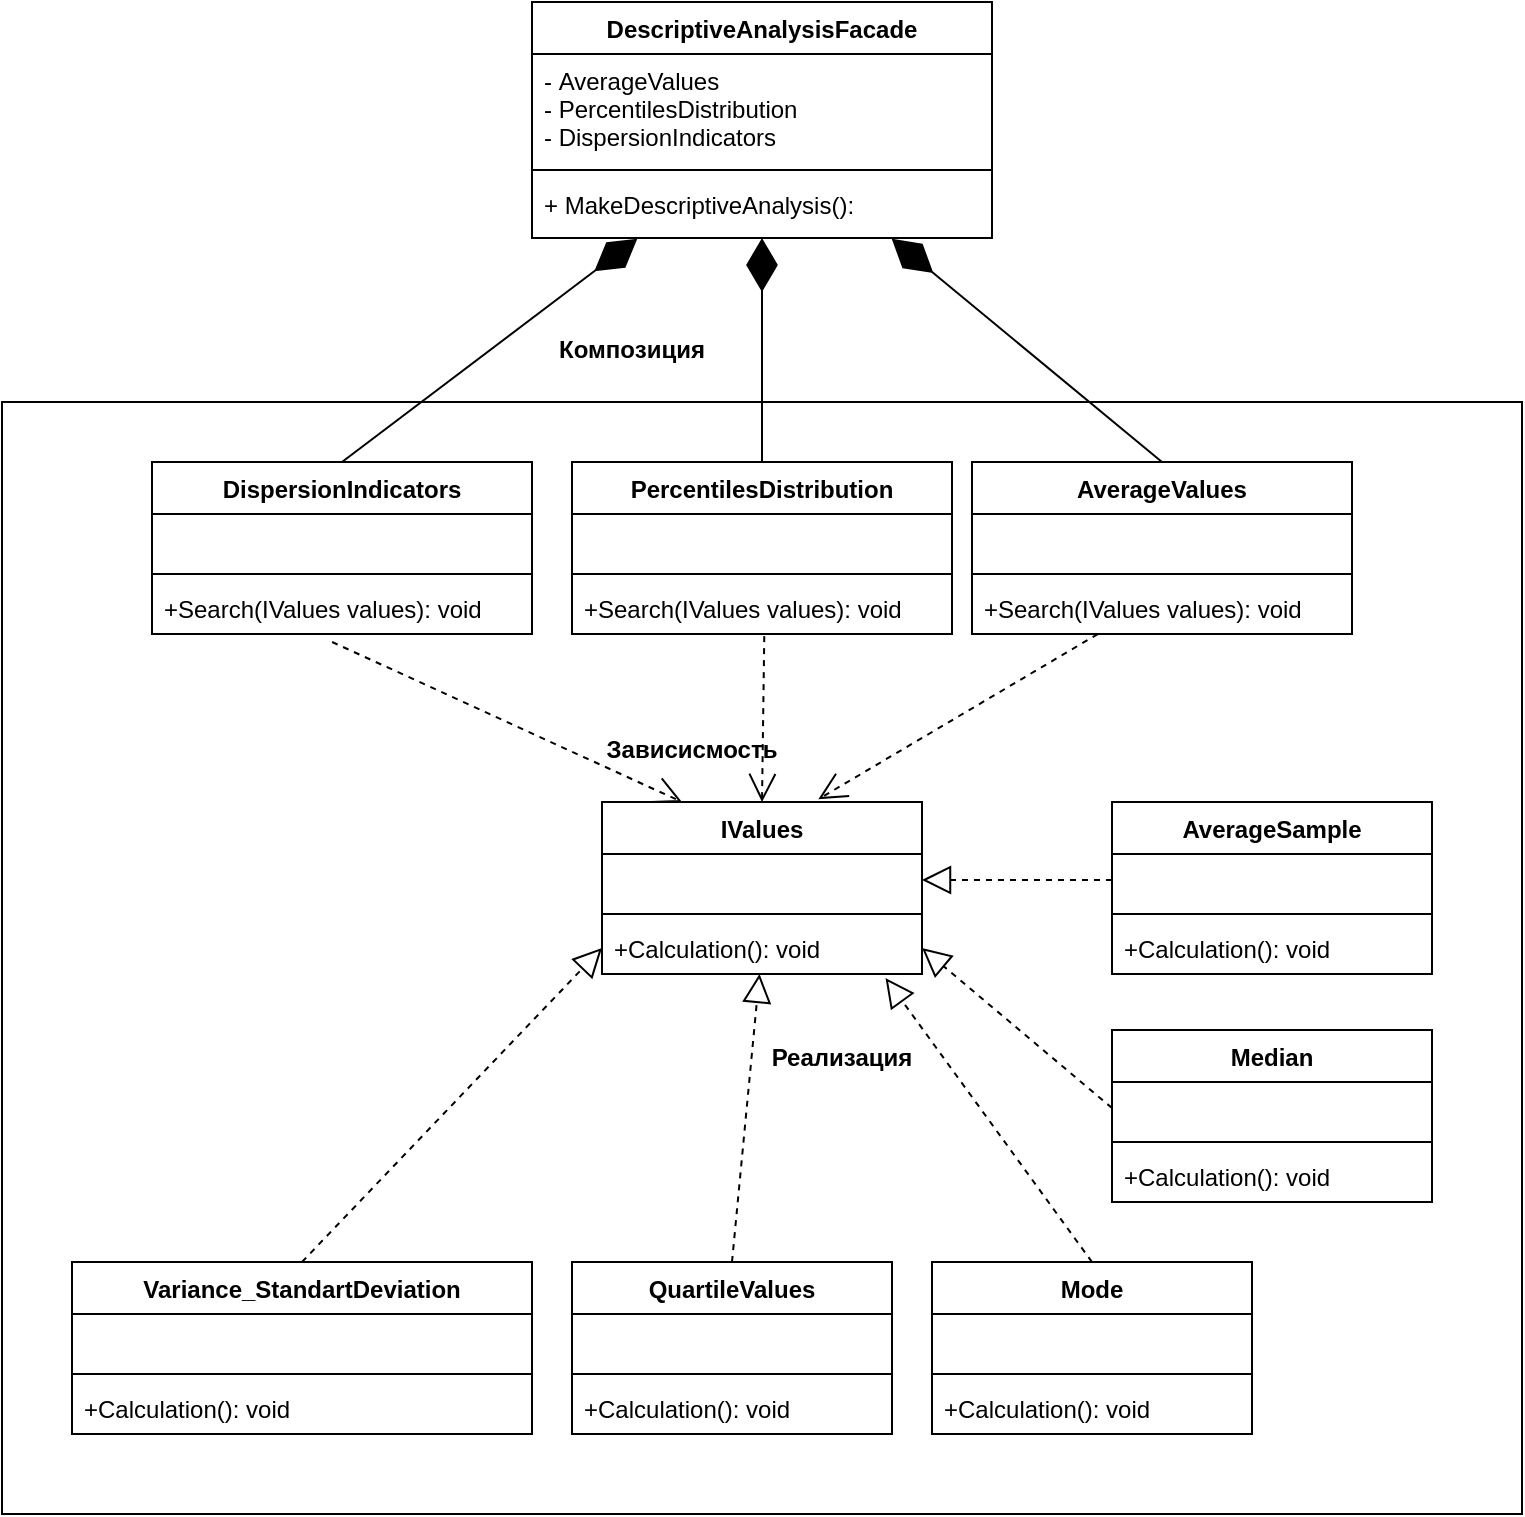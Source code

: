 <mxfile version="16.5.6" type="device" pages="3"><diagram id="-ORsEOfeAE2vOk-sF4OL" name="Page-1"><mxGraphModel dx="1283" dy="1892" grid="1" gridSize="10" guides="1" tooltips="1" connect="1" arrows="1" fold="1" page="1" pageScale="1" pageWidth="827" pageHeight="1169" math="0" shadow="0"><root><mxCell id="0"/><mxCell id="1" parent="0"/><mxCell id="4chuEoyRpZDlZ6b00XY8-1" value="" style="rounded=0;whiteSpace=wrap;html=1;fontSize=14;" vertex="1" parent="1"><mxGeometry x="15" y="-790" width="760" height="556" as="geometry"/></mxCell><mxCell id="CSaX-mL3gXD92uPJ8KMf-1" value="DescriptiveAnalysisFacade" style="swimlane;fontStyle=1;align=center;verticalAlign=top;childLayout=stackLayout;horizontal=1;startSize=26;horizontalStack=0;resizeParent=1;resizeParentMax=0;resizeLast=0;collapsible=1;marginBottom=0;" parent="1" vertex="1"><mxGeometry x="280" y="-990" width="230" height="118" as="geometry"/></mxCell><mxCell id="CSaX-mL3gXD92uPJ8KMf-2" value="- AverageValues&#10;- PercentilesDistribution&#10;- DispersionIndicators" style="text;strokeColor=none;fillColor=none;align=left;verticalAlign=top;spacingLeft=4;spacingRight=4;overflow=hidden;rotatable=0;points=[[0,0.5],[1,0.5]];portConstraint=eastwest;" parent="CSaX-mL3gXD92uPJ8KMf-1" vertex="1"><mxGeometry y="26" width="230" height="54" as="geometry"/></mxCell><mxCell id="CSaX-mL3gXD92uPJ8KMf-3" value="" style="line;strokeWidth=1;fillColor=none;align=left;verticalAlign=middle;spacingTop=-1;spacingLeft=3;spacingRight=3;rotatable=0;labelPosition=right;points=[];portConstraint=eastwest;" parent="CSaX-mL3gXD92uPJ8KMf-1" vertex="1"><mxGeometry y="80" width="230" height="8" as="geometry"/></mxCell><mxCell id="CSaX-mL3gXD92uPJ8KMf-4" value="+ MakeDescriptiveAnalysis(): " style="text;strokeColor=none;fillColor=none;align=left;verticalAlign=top;spacingLeft=4;spacingRight=4;overflow=hidden;rotatable=0;points=[[0,0.5],[1,0.5]];portConstraint=eastwest;" parent="CSaX-mL3gXD92uPJ8KMf-1" vertex="1"><mxGeometry y="88" width="230" height="30" as="geometry"/></mxCell><mxCell id="aJaHWHO_bqJmD-uQKhUR-1" value="IValues" style="swimlane;fontStyle=1;align=center;verticalAlign=top;childLayout=stackLayout;horizontal=1;startSize=26;horizontalStack=0;resizeParent=1;resizeParentMax=0;resizeLast=0;collapsible=1;marginBottom=0;" parent="1" vertex="1"><mxGeometry x="315" y="-590" width="160" height="86" as="geometry"/></mxCell><mxCell id="aJaHWHO_bqJmD-uQKhUR-2" value=" " style="text;strokeColor=none;fillColor=none;align=left;verticalAlign=top;spacingLeft=4;spacingRight=4;overflow=hidden;rotatable=0;points=[[0,0.5],[1,0.5]];portConstraint=eastwest;" parent="aJaHWHO_bqJmD-uQKhUR-1" vertex="1"><mxGeometry y="26" width="160" height="26" as="geometry"/></mxCell><mxCell id="aJaHWHO_bqJmD-uQKhUR-3" value="" style="line;strokeWidth=1;fillColor=none;align=left;verticalAlign=middle;spacingTop=-1;spacingLeft=3;spacingRight=3;rotatable=0;labelPosition=right;points=[];portConstraint=eastwest;" parent="aJaHWHO_bqJmD-uQKhUR-1" vertex="1"><mxGeometry y="52" width="160" height="8" as="geometry"/></mxCell><mxCell id="aJaHWHO_bqJmD-uQKhUR-4" value="+Calculation(): void&#10; " style="text;strokeColor=none;fillColor=none;align=left;verticalAlign=top;spacingLeft=4;spacingRight=4;overflow=hidden;rotatable=0;points=[[0,0.5],[1,0.5]];portConstraint=eastwest;" parent="aJaHWHO_bqJmD-uQKhUR-1" vertex="1"><mxGeometry y="60" width="160" height="26" as="geometry"/></mxCell><mxCell id="aJaHWHO_bqJmD-uQKhUR-5" value="AverageSample" style="swimlane;fontStyle=1;align=center;verticalAlign=top;childLayout=stackLayout;horizontal=1;startSize=26;horizontalStack=0;resizeParent=1;resizeParentMax=0;resizeLast=0;collapsible=1;marginBottom=0;" parent="1" vertex="1"><mxGeometry x="570" y="-590" width="160" height="86" as="geometry"/></mxCell><mxCell id="aJaHWHO_bqJmD-uQKhUR-6" value=" " style="text;strokeColor=none;fillColor=none;align=left;verticalAlign=top;spacingLeft=4;spacingRight=4;overflow=hidden;rotatable=0;points=[[0,0.5],[1,0.5]];portConstraint=eastwest;" parent="aJaHWHO_bqJmD-uQKhUR-5" vertex="1"><mxGeometry y="26" width="160" height="26" as="geometry"/></mxCell><mxCell id="aJaHWHO_bqJmD-uQKhUR-7" value="" style="line;strokeWidth=1;fillColor=none;align=left;verticalAlign=middle;spacingTop=-1;spacingLeft=3;spacingRight=3;rotatable=0;labelPosition=right;points=[];portConstraint=eastwest;" parent="aJaHWHO_bqJmD-uQKhUR-5" vertex="1"><mxGeometry y="52" width="160" height="8" as="geometry"/></mxCell><mxCell id="aJaHWHO_bqJmD-uQKhUR-8" value="+Calculation(): void&#10; " style="text;strokeColor=none;fillColor=none;align=left;verticalAlign=top;spacingLeft=4;spacingRight=4;overflow=hidden;rotatable=0;points=[[0,0.5],[1,0.5]];portConstraint=eastwest;" parent="aJaHWHO_bqJmD-uQKhUR-5" vertex="1"><mxGeometry y="60" width="160" height="26" as="geometry"/></mxCell><mxCell id="aJaHWHO_bqJmD-uQKhUR-9" value="AverageValues" style="swimlane;fontStyle=1;align=center;verticalAlign=top;childLayout=stackLayout;horizontal=1;startSize=26;horizontalStack=0;resizeParent=1;resizeParentMax=0;resizeLast=0;collapsible=1;marginBottom=0;" parent="1" vertex="1"><mxGeometry x="500" y="-760" width="190" height="86" as="geometry"/></mxCell><mxCell id="aJaHWHO_bqJmD-uQKhUR-10" value=" " style="text;strokeColor=none;fillColor=none;align=left;verticalAlign=top;spacingLeft=4;spacingRight=4;overflow=hidden;rotatable=0;points=[[0,0.5],[1,0.5]];portConstraint=eastwest;" parent="aJaHWHO_bqJmD-uQKhUR-9" vertex="1"><mxGeometry y="26" width="190" height="26" as="geometry"/></mxCell><mxCell id="aJaHWHO_bqJmD-uQKhUR-11" value="" style="line;strokeWidth=1;fillColor=none;align=left;verticalAlign=middle;spacingTop=-1;spacingLeft=3;spacingRight=3;rotatable=0;labelPosition=right;points=[];portConstraint=eastwest;" parent="aJaHWHO_bqJmD-uQKhUR-9" vertex="1"><mxGeometry y="52" width="190" height="8" as="geometry"/></mxCell><mxCell id="aJaHWHO_bqJmD-uQKhUR-12" value="+Search(IValues values): void" style="text;strokeColor=none;fillColor=none;align=left;verticalAlign=top;spacingLeft=4;spacingRight=4;overflow=hidden;rotatable=0;points=[[0,0.5],[1,0.5]];portConstraint=eastwest;" parent="aJaHWHO_bqJmD-uQKhUR-9" vertex="1"><mxGeometry y="60" width="190" height="26" as="geometry"/></mxCell><mxCell id="aJaHWHO_bqJmD-uQKhUR-13" value="Median" style="swimlane;fontStyle=1;align=center;verticalAlign=top;childLayout=stackLayout;horizontal=1;startSize=26;horizontalStack=0;resizeParent=1;resizeParentMax=0;resizeLast=0;collapsible=1;marginBottom=0;" parent="1" vertex="1"><mxGeometry x="570" y="-476" width="160" height="86" as="geometry"/></mxCell><mxCell id="aJaHWHO_bqJmD-uQKhUR-14" value=" " style="text;strokeColor=none;fillColor=none;align=left;verticalAlign=top;spacingLeft=4;spacingRight=4;overflow=hidden;rotatable=0;points=[[0,0.5],[1,0.5]];portConstraint=eastwest;" parent="aJaHWHO_bqJmD-uQKhUR-13" vertex="1"><mxGeometry y="26" width="160" height="26" as="geometry"/></mxCell><mxCell id="aJaHWHO_bqJmD-uQKhUR-15" value="" style="line;strokeWidth=1;fillColor=none;align=left;verticalAlign=middle;spacingTop=-1;spacingLeft=3;spacingRight=3;rotatable=0;labelPosition=right;points=[];portConstraint=eastwest;" parent="aJaHWHO_bqJmD-uQKhUR-13" vertex="1"><mxGeometry y="52" width="160" height="8" as="geometry"/></mxCell><mxCell id="aJaHWHO_bqJmD-uQKhUR-16" value="+Calculation(): void&#10; " style="text;strokeColor=none;fillColor=none;align=left;verticalAlign=top;spacingLeft=4;spacingRight=4;overflow=hidden;rotatable=0;points=[[0,0.5],[1,0.5]];portConstraint=eastwest;" parent="aJaHWHO_bqJmD-uQKhUR-13" vertex="1"><mxGeometry y="60" width="160" height="26" as="geometry"/></mxCell><mxCell id="aJaHWHO_bqJmD-uQKhUR-17" value="Mode" style="swimlane;fontStyle=1;align=center;verticalAlign=top;childLayout=stackLayout;horizontal=1;startSize=26;horizontalStack=0;resizeParent=1;resizeParentMax=0;resizeLast=0;collapsible=1;marginBottom=0;" parent="1" vertex="1"><mxGeometry x="480" y="-360" width="160" height="86" as="geometry"/></mxCell><mxCell id="aJaHWHO_bqJmD-uQKhUR-18" value=" " style="text;strokeColor=none;fillColor=none;align=left;verticalAlign=top;spacingLeft=4;spacingRight=4;overflow=hidden;rotatable=0;points=[[0,0.5],[1,0.5]];portConstraint=eastwest;" parent="aJaHWHO_bqJmD-uQKhUR-17" vertex="1"><mxGeometry y="26" width="160" height="26" as="geometry"/></mxCell><mxCell id="aJaHWHO_bqJmD-uQKhUR-19" value="" style="line;strokeWidth=1;fillColor=none;align=left;verticalAlign=middle;spacingTop=-1;spacingLeft=3;spacingRight=3;rotatable=0;labelPosition=right;points=[];portConstraint=eastwest;" parent="aJaHWHO_bqJmD-uQKhUR-17" vertex="1"><mxGeometry y="52" width="160" height="8" as="geometry"/></mxCell><mxCell id="aJaHWHO_bqJmD-uQKhUR-20" value="+Calculation(): void&#10; " style="text;strokeColor=none;fillColor=none;align=left;verticalAlign=top;spacingLeft=4;spacingRight=4;overflow=hidden;rotatable=0;points=[[0,0.5],[1,0.5]];portConstraint=eastwest;" parent="aJaHWHO_bqJmD-uQKhUR-17" vertex="1"><mxGeometry y="60" width="160" height="26" as="geometry"/></mxCell><mxCell id="aJaHWHO_bqJmD-uQKhUR-21" value="QuartileValues" style="swimlane;fontStyle=1;align=center;verticalAlign=top;childLayout=stackLayout;horizontal=1;startSize=26;horizontalStack=0;resizeParent=1;resizeParentMax=0;resizeLast=0;collapsible=1;marginBottom=0;" parent="1" vertex="1"><mxGeometry x="300" y="-360" width="160" height="86" as="geometry"/></mxCell><mxCell id="aJaHWHO_bqJmD-uQKhUR-22" value=" " style="text;strokeColor=none;fillColor=none;align=left;verticalAlign=top;spacingLeft=4;spacingRight=4;overflow=hidden;rotatable=0;points=[[0,0.5],[1,0.5]];portConstraint=eastwest;" parent="aJaHWHO_bqJmD-uQKhUR-21" vertex="1"><mxGeometry y="26" width="160" height="26" as="geometry"/></mxCell><mxCell id="aJaHWHO_bqJmD-uQKhUR-23" value="" style="line;strokeWidth=1;fillColor=none;align=left;verticalAlign=middle;spacingTop=-1;spacingLeft=3;spacingRight=3;rotatable=0;labelPosition=right;points=[];portConstraint=eastwest;" parent="aJaHWHO_bqJmD-uQKhUR-21" vertex="1"><mxGeometry y="52" width="160" height="8" as="geometry"/></mxCell><mxCell id="aJaHWHO_bqJmD-uQKhUR-24" value="+Calculation(): void&#10; " style="text;strokeColor=none;fillColor=none;align=left;verticalAlign=top;spacingLeft=4;spacingRight=4;overflow=hidden;rotatable=0;points=[[0,0.5],[1,0.5]];portConstraint=eastwest;" parent="aJaHWHO_bqJmD-uQKhUR-21" vertex="1"><mxGeometry y="60" width="160" height="26" as="geometry"/></mxCell><mxCell id="aJaHWHO_bqJmD-uQKhUR-25" value="PercentilesDistribution" style="swimlane;fontStyle=1;align=center;verticalAlign=top;childLayout=stackLayout;horizontal=1;startSize=26;horizontalStack=0;resizeParent=1;resizeParentMax=0;resizeLast=0;collapsible=1;marginBottom=0;" parent="1" vertex="1"><mxGeometry x="300" y="-760" width="190" height="86" as="geometry"/></mxCell><mxCell id="aJaHWHO_bqJmD-uQKhUR-26" value=" " style="text;strokeColor=none;fillColor=none;align=left;verticalAlign=top;spacingLeft=4;spacingRight=4;overflow=hidden;rotatable=0;points=[[0,0.5],[1,0.5]];portConstraint=eastwest;" parent="aJaHWHO_bqJmD-uQKhUR-25" vertex="1"><mxGeometry y="26" width="190" height="26" as="geometry"/></mxCell><mxCell id="aJaHWHO_bqJmD-uQKhUR-27" value="" style="line;strokeWidth=1;fillColor=none;align=left;verticalAlign=middle;spacingTop=-1;spacingLeft=3;spacingRight=3;rotatable=0;labelPosition=right;points=[];portConstraint=eastwest;" parent="aJaHWHO_bqJmD-uQKhUR-25" vertex="1"><mxGeometry y="52" width="190" height="8" as="geometry"/></mxCell><mxCell id="aJaHWHO_bqJmD-uQKhUR-28" value="+Search(IValues values): void" style="text;strokeColor=none;fillColor=none;align=left;verticalAlign=top;spacingLeft=4;spacingRight=4;overflow=hidden;rotatable=0;points=[[0,0.5],[1,0.5]];portConstraint=eastwest;" parent="aJaHWHO_bqJmD-uQKhUR-25" vertex="1"><mxGeometry y="60" width="190" height="26" as="geometry"/></mxCell><mxCell id="aJaHWHO_bqJmD-uQKhUR-29" value="DispersionIndicators" style="swimlane;fontStyle=1;align=center;verticalAlign=top;childLayout=stackLayout;horizontal=1;startSize=26;horizontalStack=0;resizeParent=1;resizeParentMax=0;resizeLast=0;collapsible=1;marginBottom=0;" parent="1" vertex="1"><mxGeometry x="90" y="-760" width="190" height="86" as="geometry"/></mxCell><mxCell id="aJaHWHO_bqJmD-uQKhUR-30" value=" " style="text;strokeColor=none;fillColor=none;align=left;verticalAlign=top;spacingLeft=4;spacingRight=4;overflow=hidden;rotatable=0;points=[[0,0.5],[1,0.5]];portConstraint=eastwest;" parent="aJaHWHO_bqJmD-uQKhUR-29" vertex="1"><mxGeometry y="26" width="190" height="26" as="geometry"/></mxCell><mxCell id="aJaHWHO_bqJmD-uQKhUR-31" value="" style="line;strokeWidth=1;fillColor=none;align=left;verticalAlign=middle;spacingTop=-1;spacingLeft=3;spacingRight=3;rotatable=0;labelPosition=right;points=[];portConstraint=eastwest;" parent="aJaHWHO_bqJmD-uQKhUR-29" vertex="1"><mxGeometry y="52" width="190" height="8" as="geometry"/></mxCell><mxCell id="aJaHWHO_bqJmD-uQKhUR-32" value="+Search(IValues values): void" style="text;strokeColor=none;fillColor=none;align=left;verticalAlign=top;spacingLeft=4;spacingRight=4;overflow=hidden;rotatable=0;points=[[0,0.5],[1,0.5]];portConstraint=eastwest;" parent="aJaHWHO_bqJmD-uQKhUR-29" vertex="1"><mxGeometry y="60" width="190" height="26" as="geometry"/></mxCell><mxCell id="aJaHWHO_bqJmD-uQKhUR-33" value="Variance_StandartDeviation" style="swimlane;fontStyle=1;align=center;verticalAlign=top;childLayout=stackLayout;horizontal=1;startSize=26;horizontalStack=0;resizeParent=1;resizeParentMax=0;resizeLast=0;collapsible=1;marginBottom=0;" parent="1" vertex="1"><mxGeometry x="50" y="-360" width="230" height="86" as="geometry"/></mxCell><mxCell id="aJaHWHO_bqJmD-uQKhUR-34" value=" " style="text;strokeColor=none;fillColor=none;align=left;verticalAlign=top;spacingLeft=4;spacingRight=4;overflow=hidden;rotatable=0;points=[[0,0.5],[1,0.5]];portConstraint=eastwest;" parent="aJaHWHO_bqJmD-uQKhUR-33" vertex="1"><mxGeometry y="26" width="230" height="26" as="geometry"/></mxCell><mxCell id="aJaHWHO_bqJmD-uQKhUR-35" value="" style="line;strokeWidth=1;fillColor=none;align=left;verticalAlign=middle;spacingTop=-1;spacingLeft=3;spacingRight=3;rotatable=0;labelPosition=right;points=[];portConstraint=eastwest;" parent="aJaHWHO_bqJmD-uQKhUR-33" vertex="1"><mxGeometry y="52" width="230" height="8" as="geometry"/></mxCell><mxCell id="aJaHWHO_bqJmD-uQKhUR-36" value="+Calculation(): void&#10; " style="text;strokeColor=none;fillColor=none;align=left;verticalAlign=top;spacingLeft=4;spacingRight=4;overflow=hidden;rotatable=0;points=[[0,0.5],[1,0.5]];portConstraint=eastwest;" parent="aJaHWHO_bqJmD-uQKhUR-33" vertex="1"><mxGeometry y="60" width="230" height="26" as="geometry"/></mxCell><mxCell id="aJaHWHO_bqJmD-uQKhUR-37" value="" style="endArrow=block;dashed=1;endFill=0;endSize=12;html=1;rounded=0;exitX=0.5;exitY=0;exitDx=0;exitDy=0;" parent="1" source="aJaHWHO_bqJmD-uQKhUR-21" target="aJaHWHO_bqJmD-uQKhUR-4" edge="1"><mxGeometry width="160" relative="1" as="geometry"><mxPoint x="370" y="-400" as="sourcePoint"/><mxPoint x="530" y="-400" as="targetPoint"/></mxGeometry></mxCell><mxCell id="aJaHWHO_bqJmD-uQKhUR-38" value="" style="endArrow=block;dashed=1;endFill=0;endSize=12;html=1;rounded=0;exitX=0.5;exitY=0;exitDx=0;exitDy=0;entryX=0;entryY=0.5;entryDx=0;entryDy=0;" parent="1" source="aJaHWHO_bqJmD-uQKhUR-33" target="aJaHWHO_bqJmD-uQKhUR-4" edge="1"><mxGeometry width="160" relative="1" as="geometry"><mxPoint x="410" y="-440" as="sourcePoint"/><mxPoint x="410" y="-484" as="targetPoint"/></mxGeometry></mxCell><mxCell id="aJaHWHO_bqJmD-uQKhUR-39" value="" style="endArrow=block;dashed=1;endFill=0;endSize=12;html=1;rounded=0;exitX=0;exitY=0.5;exitDx=0;exitDy=0;entryX=1;entryY=0.5;entryDx=0;entryDy=0;" parent="1" source="aJaHWHO_bqJmD-uQKhUR-6" target="aJaHWHO_bqJmD-uQKhUR-2" edge="1"><mxGeometry width="160" relative="1" as="geometry"><mxPoint x="410" y="-440" as="sourcePoint"/><mxPoint x="410" y="-484" as="targetPoint"/></mxGeometry></mxCell><mxCell id="aJaHWHO_bqJmD-uQKhUR-40" value="" style="endArrow=block;dashed=1;endFill=0;endSize=12;html=1;rounded=0;exitX=0;exitY=0.5;exitDx=0;exitDy=0;entryX=1;entryY=0.5;entryDx=0;entryDy=0;" parent="1" source="aJaHWHO_bqJmD-uQKhUR-14" target="aJaHWHO_bqJmD-uQKhUR-4" edge="1"><mxGeometry width="160" relative="1" as="geometry"><mxPoint x="610" y="-521" as="sourcePoint"/><mxPoint x="490" y="-497" as="targetPoint"/></mxGeometry></mxCell><mxCell id="aJaHWHO_bqJmD-uQKhUR-41" value="" style="endArrow=block;dashed=1;endFill=0;endSize=12;html=1;rounded=0;exitX=0.5;exitY=0;exitDx=0;exitDy=0;entryX=0.886;entryY=1.077;entryDx=0;entryDy=0;entryPerimeter=0;" parent="1" source="aJaHWHO_bqJmD-uQKhUR-17" target="aJaHWHO_bqJmD-uQKhUR-4" edge="1"><mxGeometry width="160" relative="1" as="geometry"><mxPoint x="610" y="-411" as="sourcePoint"/><mxPoint x="492.08" y="-483.454" as="targetPoint"/></mxGeometry></mxCell><mxCell id="aJaHWHO_bqJmD-uQKhUR-42" value="Реализация" style="text;align=center;fontStyle=1;verticalAlign=middle;spacingLeft=3;spacingRight=3;strokeColor=none;rotatable=0;points=[[0,0.5],[1,0.5]];portConstraint=eastwest;" parent="1" vertex="1"><mxGeometry x="380" y="-476" width="110" height="26" as="geometry"/></mxCell><mxCell id="aJaHWHO_bqJmD-uQKhUR-44" value="" style="endArrow=open;endSize=12;dashed=1;html=1;rounded=0;exitX=0.474;exitY=1.154;exitDx=0;exitDy=0;exitPerimeter=0;entryX=0.25;entryY=0;entryDx=0;entryDy=0;" parent="1" source="aJaHWHO_bqJmD-uQKhUR-32" target="aJaHWHO_bqJmD-uQKhUR-1" edge="1"><mxGeometry width="160" relative="1" as="geometry"><mxPoint x="390" y="-560" as="sourcePoint"/><mxPoint x="550" y="-560" as="targetPoint"/></mxGeometry></mxCell><mxCell id="aJaHWHO_bqJmD-uQKhUR-45" value="" style="endArrow=open;endSize=12;dashed=1;html=1;rounded=0;exitX=0.506;exitY=1.041;exitDx=0;exitDy=0;exitPerimeter=0;entryX=0.5;entryY=0;entryDx=0;entryDy=0;" parent="1" source="aJaHWHO_bqJmD-uQKhUR-28" target="aJaHWHO_bqJmD-uQKhUR-1" edge="1"><mxGeometry width="160" relative="1" as="geometry"><mxPoint x="150.06" y="-609.996" as="sourcePoint"/><mxPoint x="370" y="-570" as="targetPoint"/></mxGeometry></mxCell><mxCell id="aJaHWHO_bqJmD-uQKhUR-46" value="" style="endArrow=open;endSize=12;dashed=1;html=1;rounded=0;exitX=0.331;exitY=1.001;exitDx=0;exitDy=0;exitPerimeter=0;entryX=0.676;entryY=-0.016;entryDx=0;entryDy=0;entryPerimeter=0;" parent="1" source="aJaHWHO_bqJmD-uQKhUR-12" target="aJaHWHO_bqJmD-uQKhUR-1" edge="1"><mxGeometry width="160" relative="1" as="geometry"><mxPoint x="386.14" y="-612.934" as="sourcePoint"/><mxPoint x="410" y="-570" as="targetPoint"/></mxGeometry></mxCell><mxCell id="aJaHWHO_bqJmD-uQKhUR-47" value="Зависисмость" style="text;align=center;fontStyle=1;verticalAlign=middle;spacingLeft=3;spacingRight=3;strokeColor=none;rotatable=0;points=[[0,0.5],[1,0.5]];portConstraint=eastwest;" parent="1" vertex="1"><mxGeometry x="320" y="-630" width="80" height="26" as="geometry"/></mxCell><mxCell id="aJaHWHO_bqJmD-uQKhUR-48" value="" style="endArrow=diamondThin;endFill=1;endSize=24;html=1;rounded=0;exitX=0.5;exitY=0;exitDx=0;exitDy=0;entryX=0.229;entryY=1.012;entryDx=0;entryDy=0;entryPerimeter=0;" parent="1" source="aJaHWHO_bqJmD-uQKhUR-29" target="CSaX-mL3gXD92uPJ8KMf-4" edge="1"><mxGeometry width="160" relative="1" as="geometry"><mxPoint x="380" y="-640" as="sourcePoint"/><mxPoint x="540" y="-640" as="targetPoint"/></mxGeometry></mxCell><mxCell id="aJaHWHO_bqJmD-uQKhUR-49" value="" style="endArrow=diamondThin;endFill=1;endSize=24;html=1;rounded=0;exitX=0.5;exitY=0;exitDx=0;exitDy=0;" parent="1" source="aJaHWHO_bqJmD-uQKhUR-25" target="CSaX-mL3gXD92uPJ8KMf-4" edge="1"><mxGeometry width="160" relative="1" as="geometry"><mxPoint x="195" y="-750" as="sourcePoint"/><mxPoint x="266.09" y="-917.064" as="targetPoint"/></mxGeometry></mxCell><mxCell id="aJaHWHO_bqJmD-uQKhUR-50" value="" style="endArrow=diamondThin;endFill=1;endSize=24;html=1;rounded=0;exitX=0.5;exitY=0;exitDx=0;exitDy=0;entryX=0.782;entryY=1.012;entryDx=0;entryDy=0;entryPerimeter=0;" parent="1" source="aJaHWHO_bqJmD-uQKhUR-9" target="CSaX-mL3gXD92uPJ8KMf-4" edge="1"><mxGeometry width="160" relative="1" as="geometry"><mxPoint x="405" y="-750" as="sourcePoint"/><mxPoint x="387.362" y="-862" as="targetPoint"/></mxGeometry></mxCell><mxCell id="aJaHWHO_bqJmD-uQKhUR-51" value="Композиция" style="text;align=center;fontStyle=1;verticalAlign=middle;spacingLeft=3;spacingRight=3;strokeColor=none;rotatable=0;points=[[0,0.5],[1,0.5]];portConstraint=eastwest;" parent="1" vertex="1"><mxGeometry x="290" y="-830" width="80" height="26" as="geometry"/></mxCell></root></mxGraphModel></diagram><diagram id="eU0Vn-xtMcl3lECmggk9" name="Page-2"><mxGraphModel dx="229" dy="1764" grid="1" gridSize="10" guides="1" tooltips="1" connect="1" arrows="1" fold="1" page="1" pageScale="1" pageWidth="827" pageHeight="1169" math="0" shadow="0"><root><mxCell id="4SYP7lwaCpayhJC8jxVc-0"/><mxCell id="4SYP7lwaCpayhJC8jxVc-1" parent="4SYP7lwaCpayhJC8jxVc-0"/><mxCell id="4SYP7lwaCpayhJC8jxVc-57" value="Средние величины" style="swimlane;fontStyle=1;align=center;verticalAlign=top;childLayout=stackLayout;horizontal=1;startSize=26;horizontalStack=0;resizeParent=1;resizeParentMax=0;resizeLast=0;collapsible=1;marginBottom=0;" vertex="1" parent="4SYP7lwaCpayhJC8jxVc-1"><mxGeometry x="1480" y="-410" width="250" height="86" as="geometry"/></mxCell><mxCell id="4SYP7lwaCpayhJC8jxVc-58" value=" " style="text;strokeColor=none;fillColor=none;align=left;verticalAlign=top;spacingLeft=4;spacingRight=4;overflow=hidden;rotatable=0;points=[[0,0.5],[1,0.5]];portConstraint=eastwest;" vertex="1" parent="4SYP7lwaCpayhJC8jxVc-57"><mxGeometry y="26" width="250" height="26" as="geometry"/></mxCell><mxCell id="4SYP7lwaCpayhJC8jxVc-59" value="" style="line;strokeWidth=1;fillColor=none;align=left;verticalAlign=middle;spacingTop=-1;spacingLeft=3;spacingRight=3;rotatable=0;labelPosition=right;points=[];portConstraint=eastwest;" vertex="1" parent="4SYP7lwaCpayhJC8jxVc-57"><mxGeometry y="52" width="250" height="8" as="geometry"/></mxCell><mxCell id="4SYP7lwaCpayhJC8jxVc-60" value=" " style="text;strokeColor=none;fillColor=none;align=left;verticalAlign=top;spacingLeft=4;spacingRight=4;overflow=hidden;rotatable=0;points=[[0,0.5],[1,0.5]];portConstraint=eastwest;" vertex="1" parent="4SYP7lwaCpayhJC8jxVc-57"><mxGeometry y="60" width="250" height="26" as="geometry"/></mxCell><mxCell id="4SYP7lwaCpayhJC8jxVc-61" value="Процентили распределения" style="swimlane;fontStyle=1;align=center;verticalAlign=top;childLayout=stackLayout;horizontal=1;startSize=26;horizontalStack=0;resizeParent=1;resizeParentMax=0;resizeLast=0;collapsible=1;marginBottom=0;" vertex="1" parent="4SYP7lwaCpayhJC8jxVc-1"><mxGeometry x="1170" y="-410" width="250" height="86" as="geometry"/></mxCell><mxCell id="4SYP7lwaCpayhJC8jxVc-62" value=" " style="text;strokeColor=none;fillColor=none;align=left;verticalAlign=top;spacingLeft=4;spacingRight=4;overflow=hidden;rotatable=0;points=[[0,0.5],[1,0.5]];portConstraint=eastwest;" vertex="1" parent="4SYP7lwaCpayhJC8jxVc-61"><mxGeometry y="26" width="250" height="26" as="geometry"/></mxCell><mxCell id="4SYP7lwaCpayhJC8jxVc-63" value="" style="line;strokeWidth=1;fillColor=none;align=left;verticalAlign=middle;spacingTop=-1;spacingLeft=3;spacingRight=3;rotatable=0;labelPosition=right;points=[];portConstraint=eastwest;" vertex="1" parent="4SYP7lwaCpayhJC8jxVc-61"><mxGeometry y="52" width="250" height="8" as="geometry"/></mxCell><mxCell id="4SYP7lwaCpayhJC8jxVc-64" value=" " style="text;strokeColor=none;fillColor=none;align=left;verticalAlign=top;spacingLeft=4;spacingRight=4;overflow=hidden;rotatable=0;points=[[0,0.5],[1,0.5]];portConstraint=eastwest;" vertex="1" parent="4SYP7lwaCpayhJC8jxVc-61"><mxGeometry y="60" width="250" height="26" as="geometry"/></mxCell><mxCell id="4SYP7lwaCpayhJC8jxVc-65" value="Показатели рассеивания" style="swimlane;fontStyle=1;align=center;verticalAlign=top;childLayout=stackLayout;horizontal=1;startSize=26;horizontalStack=0;resizeParent=1;resizeParentMax=0;resizeLast=0;collapsible=1;marginBottom=0;" vertex="1" parent="4SYP7lwaCpayhJC8jxVc-1"><mxGeometry x="870" y="-410" width="250" height="86" as="geometry"/></mxCell><mxCell id="4SYP7lwaCpayhJC8jxVc-66" value=" " style="text;strokeColor=none;fillColor=none;align=left;verticalAlign=top;spacingLeft=4;spacingRight=4;overflow=hidden;rotatable=0;points=[[0,0.5],[1,0.5]];portConstraint=eastwest;" vertex="1" parent="4SYP7lwaCpayhJC8jxVc-65"><mxGeometry y="26" width="250" height="26" as="geometry"/></mxCell><mxCell id="4SYP7lwaCpayhJC8jxVc-67" value="" style="line;strokeWidth=1;fillColor=none;align=left;verticalAlign=middle;spacingTop=-1;spacingLeft=3;spacingRight=3;rotatable=0;labelPosition=right;points=[];portConstraint=eastwest;" vertex="1" parent="4SYP7lwaCpayhJC8jxVc-65"><mxGeometry y="52" width="250" height="8" as="geometry"/></mxCell><mxCell id="4SYP7lwaCpayhJC8jxVc-68" value=" " style="text;strokeColor=none;fillColor=none;align=left;verticalAlign=top;spacingLeft=4;spacingRight=4;overflow=hidden;rotatable=0;points=[[0,0.5],[1,0.5]];portConstraint=eastwest;" vertex="1" parent="4SYP7lwaCpayhJC8jxVc-65"><mxGeometry y="60" width="250" height="26" as="geometry"/></mxCell><mxCell id="4SYP7lwaCpayhJC8jxVc-89" value="&lt;span style=&quot;color: rgb(0, 0, 0); font-family: helvetica; font-size: 12px; font-style: normal; font-weight: 700; letter-spacing: normal; text-align: center; text-indent: 0px; text-transform: none; word-spacing: 0px; background-color: rgb(248, 249, 250); display: inline; float: none;&quot;&gt;Медиана&lt;/span&gt;" style="text;whiteSpace=wrap;html=1;" vertex="1" parent="4SYP7lwaCpayhJC8jxVc-1"><mxGeometry x="1574" y="-270" width="80" height="30" as="geometry"/></mxCell><mxCell id="4SYP7lwaCpayhJC8jxVc-90" value="&lt;span style=&quot;color: rgb(0, 0, 0); font-family: helvetica; font-size: 12px; font-style: normal; font-weight: 700; letter-spacing: normal; text-align: center; text-indent: 0px; text-transform: none; word-spacing: 0px; background-color: rgb(248, 249, 250); display: inline; float: none;&quot;&gt;Мода&lt;/span&gt;" style="text;whiteSpace=wrap;html=1;" vertex="1" parent="4SYP7lwaCpayhJC8jxVc-1"><mxGeometry x="1670" y="-270" width="60" height="30" as="geometry"/></mxCell><mxCell id="4SYP7lwaCpayhJC8jxVc-91" value="&lt;span style=&quot;color: rgb(0, 0, 0); font-family: helvetica; font-size: 12px; font-style: normal; font-weight: 700; letter-spacing: normal; text-align: center; text-indent: 0px; text-transform: none; word-spacing: 0px; background-color: rgb(248, 249, 250); display: inline; float: none;&quot;&gt;Значение квартилей&lt;/span&gt;" style="text;whiteSpace=wrap;html=1;" vertex="1" parent="4SYP7lwaCpayhJC8jxVc-1"><mxGeometry x="1224" y="-280" width="150" height="30" as="geometry"/></mxCell><mxCell id="4SYP7lwaCpayhJC8jxVc-92" value="&lt;span style=&quot;color: rgb(0 , 0 , 0) ; font-family: &amp;#34;helvetica&amp;#34; ; font-size: 12px ; font-style: normal ; font-weight: 700 ; letter-spacing: normal ; text-indent: 0px ; text-transform: none ; word-spacing: 0px ; background-color: rgb(248 , 249 , 250) ; display: inline ; float: none&quot;&gt;Дисперсия и среднеквадратическое &lt;br&gt;отклонение&amp;nbsp;&lt;/span&gt;" style="text;whiteSpace=wrap;html=1;align=center;" vertex="1" parent="4SYP7lwaCpayhJC8jxVc-1"><mxGeometry x="835" y="-280" width="320" height="30" as="geometry"/></mxCell><mxCell id="4SYP7lwaCpayhJC8jxVc-93" value="&lt;span style=&quot;color: rgb(0 , 0 , 0) ; font-family: &amp;#34;helvetica&amp;#34; ; font-size: 12px ; font-style: normal ; font-weight: 700 ; letter-spacing: normal ; text-align: center ; text-indent: 0px ; text-transform: none ; word-spacing: 0px ; background-color: rgb(248 , 249 , 250) ; display: inline ; float: none&quot;&gt;Среднее &lt;br&gt;выборочное&lt;/span&gt;" style="text;whiteSpace=wrap;html=1;" vertex="1" parent="4SYP7lwaCpayhJC8jxVc-1"><mxGeometry x="1460" y="-280" width="150" height="30" as="geometry"/></mxCell><mxCell id="4SYP7lwaCpayhJC8jxVc-104" value="" style="endArrow=none;html=1;rounded=0;exitX=0.5;exitY=0;exitDx=0;exitDy=0;" edge="1" parent="4SYP7lwaCpayhJC8jxVc-1" source="4SYP7lwaCpayhJC8jxVc-92" target="4SYP7lwaCpayhJC8jxVc-68"><mxGeometry width="50" height="50" relative="1" as="geometry"><mxPoint x="1340" y="-170" as="sourcePoint"/><mxPoint x="1390" y="-220" as="targetPoint"/></mxGeometry></mxCell><mxCell id="4SYP7lwaCpayhJC8jxVc-105" value="" style="endArrow=none;html=1;rounded=0;exitX=0.5;exitY=0;exitDx=0;exitDy=0;entryX=0.514;entryY=1.152;entryDx=0;entryDy=0;entryPerimeter=0;" edge="1" parent="4SYP7lwaCpayhJC8jxVc-1" source="4SYP7lwaCpayhJC8jxVc-91" target="4SYP7lwaCpayhJC8jxVc-64"><mxGeometry width="50" height="50" relative="1" as="geometry"><mxPoint x="1005" y="-270.0" as="sourcePoint"/><mxPoint x="1005" y="-314.0" as="targetPoint"/></mxGeometry></mxCell><mxCell id="4SYP7lwaCpayhJC8jxVc-106" value="" style="endArrow=none;html=1;rounded=0;exitX=0.25;exitY=0;exitDx=0;exitDy=0;entryX=0.253;entryY=1.021;entryDx=0;entryDy=0;entryPerimeter=0;" edge="1" parent="4SYP7lwaCpayhJC8jxVc-1" source="4SYP7lwaCpayhJC8jxVc-93" target="4SYP7lwaCpayhJC8jxVc-60"><mxGeometry width="50" height="50" relative="1" as="geometry"><mxPoint x="1340" y="-170" as="sourcePoint"/><mxPoint x="1390" y="-220" as="targetPoint"/></mxGeometry></mxCell><mxCell id="4SYP7lwaCpayhJC8jxVc-107" value="" style="endArrow=none;html=1;rounded=0;exitX=0.5;exitY=0;exitDx=0;exitDy=0;entryX=0.674;entryY=1.185;entryDx=0;entryDy=0;entryPerimeter=0;" edge="1" parent="4SYP7lwaCpayhJC8jxVc-1" source="4SYP7lwaCpayhJC8jxVc-90" target="4SYP7lwaCpayhJC8jxVc-60"><mxGeometry width="50" height="50" relative="1" as="geometry"><mxPoint x="1015" y="-260.0" as="sourcePoint"/><mxPoint x="1015" y="-304.0" as="targetPoint"/></mxGeometry></mxCell><mxCell id="4SYP7lwaCpayhJC8jxVc-108" value="" style="endArrow=none;html=1;rounded=0;exitX=1;exitY=0.5;exitDx=0;exitDy=0;entryX=0.52;entryY=1.021;entryDx=0;entryDy=0;entryPerimeter=0;" edge="1" parent="4SYP7lwaCpayhJC8jxVc-1" source="4SYP7lwaCpayhJC8jxVc-93" target="4SYP7lwaCpayhJC8jxVc-60"><mxGeometry width="50" height="50" relative="1" as="geometry"><mxPoint x="1710" y="-260.0" as="sourcePoint"/><mxPoint x="1658.5" y="-309.19" as="targetPoint"/></mxGeometry></mxCell><mxCell id="4SYP7lwaCpayhJC8jxVc-109" value="&lt;font face=&quot;helvetica&quot;&gt;&lt;b&gt;Описательный анализ&lt;/b&gt;&lt;/font&gt;" style="text;whiteSpace=wrap;html=1;align=center;" vertex="1" parent="4SYP7lwaCpayhJC8jxVc-1"><mxGeometry x="1135" y="-510" width="320" height="30" as="geometry"/></mxCell><mxCell id="4SYP7lwaCpayhJC8jxVc-110" value="" style="endArrow=none;html=1;rounded=0;exitX=0.5;exitY=0;exitDx=0;exitDy=0;entryX=0.25;entryY=1;entryDx=0;entryDy=0;" edge="1" parent="4SYP7lwaCpayhJC8jxVc-1" source="4SYP7lwaCpayhJC8jxVc-65" target="4SYP7lwaCpayhJC8jxVc-109"><mxGeometry width="50" height="50" relative="1" as="geometry"><mxPoint x="1005" y="-270.0" as="sourcePoint"/><mxPoint x="1005" y="-314.0" as="targetPoint"/></mxGeometry></mxCell><mxCell id="4SYP7lwaCpayhJC8jxVc-111" value="" style="endArrow=none;html=1;rounded=0;exitX=0.5;exitY=0;exitDx=0;exitDy=0;entryX=0.5;entryY=1;entryDx=0;entryDy=0;" edge="1" parent="4SYP7lwaCpayhJC8jxVc-1" source="4SYP7lwaCpayhJC8jxVc-61" target="4SYP7lwaCpayhJC8jxVc-109"><mxGeometry width="50" height="50" relative="1" as="geometry"><mxPoint x="1005" y="-400.0" as="sourcePoint"/><mxPoint x="1225" y="-470.0" as="targetPoint"/></mxGeometry></mxCell><mxCell id="4SYP7lwaCpayhJC8jxVc-112" value="" style="endArrow=none;html=1;rounded=0;exitX=0.5;exitY=0;exitDx=0;exitDy=0;entryX=0.75;entryY=1;entryDx=0;entryDy=0;" edge="1" parent="4SYP7lwaCpayhJC8jxVc-1" source="4SYP7lwaCpayhJC8jxVc-57" target="4SYP7lwaCpayhJC8jxVc-109"><mxGeometry width="50" height="50" relative="1" as="geometry"><mxPoint x="1305" y="-400.0" as="sourcePoint"/><mxPoint x="1305" y="-470.0" as="targetPoint"/></mxGeometry></mxCell><mxCell id="4SYP7lwaCpayhJC8jxVc-113" value="&lt;font face=&quot;helvetica&quot;&gt;Состоит из&amp;nbsp;&lt;/font&gt;" style="text;whiteSpace=wrap;html=1;align=center;" vertex="1" parent="4SYP7lwaCpayhJC8jxVc-1"><mxGeometry x="1180" y="-470" width="150" height="30" as="geometry"/></mxCell></root></mxGraphModel></diagram><diagram id="wfTjpMPhaKIdN2j8Cigf" name="Page-3"><mxGraphModel dx="2623" dy="2181" grid="1" gridSize="10" guides="1" tooltips="1" connect="1" arrows="1" fold="1" page="1" pageScale="1" pageWidth="827" pageHeight="1169" math="0" shadow="0"><root><mxCell id="8PkAGT9kNEdNcNkSEbuq-0"/><mxCell id="8PkAGT9kNEdNcNkSEbuq-1" parent="8PkAGT9kNEdNcNkSEbuq-0"/><mxCell id="8PkAGT9kNEdNcNkSEbuq-2" value="IValues" style="swimlane;fontStyle=1;align=center;verticalAlign=top;childLayout=stackLayout;horizontal=1;startSize=26;horizontalStack=0;resizeParent=1;resizeParentMax=0;resizeLast=0;collapsible=1;marginBottom=0;" vertex="1" parent="8PkAGT9kNEdNcNkSEbuq-1"><mxGeometry x="315" y="-590" width="160" height="86" as="geometry"/></mxCell><mxCell id="8PkAGT9kNEdNcNkSEbuq-3" value=" " style="text;strokeColor=none;fillColor=none;align=left;verticalAlign=top;spacingLeft=4;spacingRight=4;overflow=hidden;rotatable=0;points=[[0,0.5],[1,0.5]];portConstraint=eastwest;" vertex="1" parent="8PkAGT9kNEdNcNkSEbuq-2"><mxGeometry y="26" width="160" height="26" as="geometry"/></mxCell><mxCell id="8PkAGT9kNEdNcNkSEbuq-4" value="" style="line;strokeWidth=1;fillColor=none;align=left;verticalAlign=middle;spacingTop=-1;spacingLeft=3;spacingRight=3;rotatable=0;labelPosition=right;points=[];portConstraint=eastwest;" vertex="1" parent="8PkAGT9kNEdNcNkSEbuq-2"><mxGeometry y="52" width="160" height="8" as="geometry"/></mxCell><mxCell id="8PkAGT9kNEdNcNkSEbuq-5" value="+Calculation(): void&#10; " style="text;strokeColor=none;fillColor=none;align=left;verticalAlign=top;spacingLeft=4;spacingRight=4;overflow=hidden;rotatable=0;points=[[0,0.5],[1,0.5]];portConstraint=eastwest;" vertex="1" parent="8PkAGT9kNEdNcNkSEbuq-2"><mxGeometry y="60" width="160" height="26" as="geometry"/></mxCell><mxCell id="8PkAGT9kNEdNcNkSEbuq-6" value="Среднее выборочное" style="swimlane;fontStyle=1;align=center;verticalAlign=top;childLayout=stackLayout;horizontal=1;startSize=26;horizontalStack=0;resizeParent=1;resizeParentMax=0;resizeLast=0;collapsible=1;marginBottom=0;" vertex="1" parent="8PkAGT9kNEdNcNkSEbuq-1"><mxGeometry x="570" y="-590" width="160" height="86" as="geometry"/></mxCell><mxCell id="8PkAGT9kNEdNcNkSEbuq-7" value=" " style="text;strokeColor=none;fillColor=none;align=left;verticalAlign=top;spacingLeft=4;spacingRight=4;overflow=hidden;rotatable=0;points=[[0,0.5],[1,0.5]];portConstraint=eastwest;" vertex="1" parent="8PkAGT9kNEdNcNkSEbuq-6"><mxGeometry y="26" width="160" height="26" as="geometry"/></mxCell><mxCell id="8PkAGT9kNEdNcNkSEbuq-8" value="" style="line;strokeWidth=1;fillColor=none;align=left;verticalAlign=middle;spacingTop=-1;spacingLeft=3;spacingRight=3;rotatable=0;labelPosition=right;points=[];portConstraint=eastwest;" vertex="1" parent="8PkAGT9kNEdNcNkSEbuq-6"><mxGeometry y="52" width="160" height="8" as="geometry"/></mxCell><mxCell id="8PkAGT9kNEdNcNkSEbuq-9" value="+Calculation(): void&#10; " style="text;strokeColor=none;fillColor=none;align=left;verticalAlign=top;spacingLeft=4;spacingRight=4;overflow=hidden;rotatable=0;points=[[0,0.5],[1,0.5]];portConstraint=eastwest;" vertex="1" parent="8PkAGT9kNEdNcNkSEbuq-6"><mxGeometry y="60" width="160" height="26" as="geometry"/></mxCell><mxCell id="8PkAGT9kNEdNcNkSEbuq-10" value="Средние величины" style="swimlane;fontStyle=1;align=center;verticalAlign=top;childLayout=stackLayout;horizontal=1;startSize=26;horizontalStack=0;resizeParent=1;resizeParentMax=0;resizeLast=0;collapsible=1;marginBottom=0;" vertex="1" parent="8PkAGT9kNEdNcNkSEbuq-1"><mxGeometry x="500" y="-760" width="190" height="86" as="geometry"/></mxCell><mxCell id="8PkAGT9kNEdNcNkSEbuq-11" value=" " style="text;strokeColor=none;fillColor=none;align=left;verticalAlign=top;spacingLeft=4;spacingRight=4;overflow=hidden;rotatable=0;points=[[0,0.5],[1,0.5]];portConstraint=eastwest;" vertex="1" parent="8PkAGT9kNEdNcNkSEbuq-10"><mxGeometry y="26" width="190" height="26" as="geometry"/></mxCell><mxCell id="8PkAGT9kNEdNcNkSEbuq-12" value="" style="line;strokeWidth=1;fillColor=none;align=left;verticalAlign=middle;spacingTop=-1;spacingLeft=3;spacingRight=3;rotatable=0;labelPosition=right;points=[];portConstraint=eastwest;" vertex="1" parent="8PkAGT9kNEdNcNkSEbuq-10"><mxGeometry y="52" width="190" height="8" as="geometry"/></mxCell><mxCell id="8PkAGT9kNEdNcNkSEbuq-13" value="+Search(IValues values): void" style="text;strokeColor=none;fillColor=none;align=left;verticalAlign=top;spacingLeft=4;spacingRight=4;overflow=hidden;rotatable=0;points=[[0,0.5],[1,0.5]];portConstraint=eastwest;" vertex="1" parent="8PkAGT9kNEdNcNkSEbuq-10"><mxGeometry y="60" width="190" height="26" as="geometry"/></mxCell><mxCell id="8PkAGT9kNEdNcNkSEbuq-14" value="Медиана" style="swimlane;fontStyle=1;align=center;verticalAlign=top;childLayout=stackLayout;horizontal=1;startSize=26;horizontalStack=0;resizeParent=1;resizeParentMax=0;resizeLast=0;collapsible=1;marginBottom=0;" vertex="1" parent="8PkAGT9kNEdNcNkSEbuq-1"><mxGeometry x="570" y="-476" width="160" height="86" as="geometry"/></mxCell><mxCell id="8PkAGT9kNEdNcNkSEbuq-15" value=" " style="text;strokeColor=none;fillColor=none;align=left;verticalAlign=top;spacingLeft=4;spacingRight=4;overflow=hidden;rotatable=0;points=[[0,0.5],[1,0.5]];portConstraint=eastwest;" vertex="1" parent="8PkAGT9kNEdNcNkSEbuq-14"><mxGeometry y="26" width="160" height="26" as="geometry"/></mxCell><mxCell id="8PkAGT9kNEdNcNkSEbuq-16" value="" style="line;strokeWidth=1;fillColor=none;align=left;verticalAlign=middle;spacingTop=-1;spacingLeft=3;spacingRight=3;rotatable=0;labelPosition=right;points=[];portConstraint=eastwest;" vertex="1" parent="8PkAGT9kNEdNcNkSEbuq-14"><mxGeometry y="52" width="160" height="8" as="geometry"/></mxCell><mxCell id="8PkAGT9kNEdNcNkSEbuq-17" value="+Calculation(): void&#10; " style="text;strokeColor=none;fillColor=none;align=left;verticalAlign=top;spacingLeft=4;spacingRight=4;overflow=hidden;rotatable=0;points=[[0,0.5],[1,0.5]];portConstraint=eastwest;" vertex="1" parent="8PkAGT9kNEdNcNkSEbuq-14"><mxGeometry y="60" width="160" height="26" as="geometry"/></mxCell><mxCell id="8PkAGT9kNEdNcNkSEbuq-18" value="Мода" style="swimlane;fontStyle=1;align=center;verticalAlign=top;childLayout=stackLayout;horizontal=1;startSize=26;horizontalStack=0;resizeParent=1;resizeParentMax=0;resizeLast=0;collapsible=1;marginBottom=0;" vertex="1" parent="8PkAGT9kNEdNcNkSEbuq-1"><mxGeometry x="515" y="-360" width="160" height="86" as="geometry"/></mxCell><mxCell id="8PkAGT9kNEdNcNkSEbuq-19" value=" " style="text;strokeColor=none;fillColor=none;align=left;verticalAlign=top;spacingLeft=4;spacingRight=4;overflow=hidden;rotatable=0;points=[[0,0.5],[1,0.5]];portConstraint=eastwest;" vertex="1" parent="8PkAGT9kNEdNcNkSEbuq-18"><mxGeometry y="26" width="160" height="26" as="geometry"/></mxCell><mxCell id="8PkAGT9kNEdNcNkSEbuq-20" value="" style="line;strokeWidth=1;fillColor=none;align=left;verticalAlign=middle;spacingTop=-1;spacingLeft=3;spacingRight=3;rotatable=0;labelPosition=right;points=[];portConstraint=eastwest;" vertex="1" parent="8PkAGT9kNEdNcNkSEbuq-18"><mxGeometry y="52" width="160" height="8" as="geometry"/></mxCell><mxCell id="8PkAGT9kNEdNcNkSEbuq-21" value="+Calculation(): void&#10; " style="text;strokeColor=none;fillColor=none;align=left;verticalAlign=top;spacingLeft=4;spacingRight=4;overflow=hidden;rotatable=0;points=[[0,0.5],[1,0.5]];portConstraint=eastwest;" vertex="1" parent="8PkAGT9kNEdNcNkSEbuq-18"><mxGeometry y="60" width="160" height="26" as="geometry"/></mxCell><mxCell id="8PkAGT9kNEdNcNkSEbuq-22" value="Значения квартилей" style="swimlane;fontStyle=1;align=center;verticalAlign=top;childLayout=stackLayout;horizontal=1;startSize=26;horizontalStack=0;resizeParent=1;resizeParentMax=0;resizeLast=0;collapsible=1;marginBottom=0;" vertex="1" parent="8PkAGT9kNEdNcNkSEbuq-1"><mxGeometry x="340" y="-360" width="160" height="86" as="geometry"/></mxCell><mxCell id="8PkAGT9kNEdNcNkSEbuq-23" value=" " style="text;strokeColor=none;fillColor=none;align=left;verticalAlign=top;spacingLeft=4;spacingRight=4;overflow=hidden;rotatable=0;points=[[0,0.5],[1,0.5]];portConstraint=eastwest;" vertex="1" parent="8PkAGT9kNEdNcNkSEbuq-22"><mxGeometry y="26" width="160" height="26" as="geometry"/></mxCell><mxCell id="8PkAGT9kNEdNcNkSEbuq-24" value="" style="line;strokeWidth=1;fillColor=none;align=left;verticalAlign=middle;spacingTop=-1;spacingLeft=3;spacingRight=3;rotatable=0;labelPosition=right;points=[];portConstraint=eastwest;" vertex="1" parent="8PkAGT9kNEdNcNkSEbuq-22"><mxGeometry y="52" width="160" height="8" as="geometry"/></mxCell><mxCell id="8PkAGT9kNEdNcNkSEbuq-25" value="+Calculation(): void&#10; " style="text;strokeColor=none;fillColor=none;align=left;verticalAlign=top;spacingLeft=4;spacingRight=4;overflow=hidden;rotatable=0;points=[[0,0.5],[1,0.5]];portConstraint=eastwest;" vertex="1" parent="8PkAGT9kNEdNcNkSEbuq-22"><mxGeometry y="60" width="160" height="26" as="geometry"/></mxCell><mxCell id="8PkAGT9kNEdNcNkSEbuq-26" value="Процентили распределения" style="swimlane;fontStyle=1;align=center;verticalAlign=top;childLayout=stackLayout;horizontal=1;startSize=26;horizontalStack=0;resizeParent=1;resizeParentMax=0;resizeLast=0;collapsible=1;marginBottom=0;" vertex="1" parent="8PkAGT9kNEdNcNkSEbuq-1"><mxGeometry x="300" y="-760" width="190" height="86" as="geometry"/></mxCell><mxCell id="8PkAGT9kNEdNcNkSEbuq-27" value=" " style="text;strokeColor=none;fillColor=none;align=left;verticalAlign=top;spacingLeft=4;spacingRight=4;overflow=hidden;rotatable=0;points=[[0,0.5],[1,0.5]];portConstraint=eastwest;" vertex="1" parent="8PkAGT9kNEdNcNkSEbuq-26"><mxGeometry y="26" width="190" height="26" as="geometry"/></mxCell><mxCell id="8PkAGT9kNEdNcNkSEbuq-28" value="" style="line;strokeWidth=1;fillColor=none;align=left;verticalAlign=middle;spacingTop=-1;spacingLeft=3;spacingRight=3;rotatable=0;labelPosition=right;points=[];portConstraint=eastwest;" vertex="1" parent="8PkAGT9kNEdNcNkSEbuq-26"><mxGeometry y="52" width="190" height="8" as="geometry"/></mxCell><mxCell id="8PkAGT9kNEdNcNkSEbuq-29" value="+Search(IValues values): void" style="text;strokeColor=none;fillColor=none;align=left;verticalAlign=top;spacingLeft=4;spacingRight=4;overflow=hidden;rotatable=0;points=[[0,0.5],[1,0.5]];portConstraint=eastwest;" vertex="1" parent="8PkAGT9kNEdNcNkSEbuq-26"><mxGeometry y="60" width="190" height="26" as="geometry"/></mxCell><mxCell id="8PkAGT9kNEdNcNkSEbuq-30" value="Показатели рассеивания" style="swimlane;fontStyle=1;align=center;verticalAlign=top;childLayout=stackLayout;horizontal=1;startSize=26;horizontalStack=0;resizeParent=1;resizeParentMax=0;resizeLast=0;collapsible=1;marginBottom=0;" vertex="1" parent="8PkAGT9kNEdNcNkSEbuq-1"><mxGeometry x="90" y="-760" width="190" height="86" as="geometry"/></mxCell><mxCell id="8PkAGT9kNEdNcNkSEbuq-31" value=" " style="text;strokeColor=none;fillColor=none;align=left;verticalAlign=top;spacingLeft=4;spacingRight=4;overflow=hidden;rotatable=0;points=[[0,0.5],[1,0.5]];portConstraint=eastwest;" vertex="1" parent="8PkAGT9kNEdNcNkSEbuq-30"><mxGeometry y="26" width="190" height="26" as="geometry"/></mxCell><mxCell id="8PkAGT9kNEdNcNkSEbuq-32" value="" style="line;strokeWidth=1;fillColor=none;align=left;verticalAlign=middle;spacingTop=-1;spacingLeft=3;spacingRight=3;rotatable=0;labelPosition=right;points=[];portConstraint=eastwest;" vertex="1" parent="8PkAGT9kNEdNcNkSEbuq-30"><mxGeometry y="52" width="190" height="8" as="geometry"/></mxCell><mxCell id="8PkAGT9kNEdNcNkSEbuq-33" value="+Search(IValues values): void" style="text;strokeColor=none;fillColor=none;align=left;verticalAlign=top;spacingLeft=4;spacingRight=4;overflow=hidden;rotatable=0;points=[[0,0.5],[1,0.5]];portConstraint=eastwest;" vertex="1" parent="8PkAGT9kNEdNcNkSEbuq-30"><mxGeometry y="60" width="190" height="26" as="geometry"/></mxCell><mxCell id="8PkAGT9kNEdNcNkSEbuq-34" value="Дисперсия и среднеквадратическое отклонение " style="swimlane;fontStyle=1;align=center;verticalAlign=top;childLayout=stackLayout;horizontal=1;startSize=26;horizontalStack=0;resizeParent=1;resizeParentMax=0;resizeLast=0;collapsible=1;marginBottom=0;" vertex="1" parent="8PkAGT9kNEdNcNkSEbuq-1"><mxGeometry x="20" y="-360" width="310" height="86" as="geometry"/></mxCell><mxCell id="8PkAGT9kNEdNcNkSEbuq-35" value=" " style="text;strokeColor=none;fillColor=none;align=left;verticalAlign=top;spacingLeft=4;spacingRight=4;overflow=hidden;rotatable=0;points=[[0,0.5],[1,0.5]];portConstraint=eastwest;" vertex="1" parent="8PkAGT9kNEdNcNkSEbuq-34"><mxGeometry y="26" width="310" height="26" as="geometry"/></mxCell><mxCell id="8PkAGT9kNEdNcNkSEbuq-36" value="" style="line;strokeWidth=1;fillColor=none;align=left;verticalAlign=middle;spacingTop=-1;spacingLeft=3;spacingRight=3;rotatable=0;labelPosition=right;points=[];portConstraint=eastwest;" vertex="1" parent="8PkAGT9kNEdNcNkSEbuq-34"><mxGeometry y="52" width="310" height="8" as="geometry"/></mxCell><mxCell id="8PkAGT9kNEdNcNkSEbuq-37" value="+Calculation(): void&#10; " style="text;strokeColor=none;fillColor=none;align=left;verticalAlign=top;spacingLeft=4;spacingRight=4;overflow=hidden;rotatable=0;points=[[0,0.5],[1,0.5]];portConstraint=eastwest;" vertex="1" parent="8PkAGT9kNEdNcNkSEbuq-34"><mxGeometry y="60" width="310" height="26" as="geometry"/></mxCell><mxCell id="8PkAGT9kNEdNcNkSEbuq-38" value="" style="endArrow=block;dashed=1;endFill=0;endSize=12;html=1;rounded=0;exitX=0.5;exitY=0;exitDx=0;exitDy=0;" edge="1" parent="8PkAGT9kNEdNcNkSEbuq-1" source="8PkAGT9kNEdNcNkSEbuq-22" target="8PkAGT9kNEdNcNkSEbuq-5"><mxGeometry width="160" relative="1" as="geometry"><mxPoint x="370" y="-400" as="sourcePoint"/><mxPoint x="530" y="-400" as="targetPoint"/></mxGeometry></mxCell><mxCell id="8PkAGT9kNEdNcNkSEbuq-39" value="" style="endArrow=block;dashed=1;endFill=0;endSize=12;html=1;rounded=0;exitX=0.5;exitY=0;exitDx=0;exitDy=0;entryX=0;entryY=0.5;entryDx=0;entryDy=0;" edge="1" parent="8PkAGT9kNEdNcNkSEbuq-1" source="8PkAGT9kNEdNcNkSEbuq-34" target="8PkAGT9kNEdNcNkSEbuq-5"><mxGeometry width="160" relative="1" as="geometry"><mxPoint x="410" y="-440" as="sourcePoint"/><mxPoint x="410" y="-484" as="targetPoint"/></mxGeometry></mxCell><mxCell id="8PkAGT9kNEdNcNkSEbuq-40" value="" style="endArrow=block;dashed=1;endFill=0;endSize=12;html=1;rounded=0;exitX=0;exitY=0.5;exitDx=0;exitDy=0;entryX=1;entryY=0.5;entryDx=0;entryDy=0;" edge="1" parent="8PkAGT9kNEdNcNkSEbuq-1" source="8PkAGT9kNEdNcNkSEbuq-7" target="8PkAGT9kNEdNcNkSEbuq-3"><mxGeometry width="160" relative="1" as="geometry"><mxPoint x="410" y="-440" as="sourcePoint"/><mxPoint x="410" y="-484" as="targetPoint"/></mxGeometry></mxCell><mxCell id="8PkAGT9kNEdNcNkSEbuq-41" value="" style="endArrow=block;dashed=1;endFill=0;endSize=12;html=1;rounded=0;exitX=0;exitY=0.5;exitDx=0;exitDy=0;entryX=1;entryY=0.5;entryDx=0;entryDy=0;" edge="1" parent="8PkAGT9kNEdNcNkSEbuq-1" source="8PkAGT9kNEdNcNkSEbuq-15" target="8PkAGT9kNEdNcNkSEbuq-5"><mxGeometry width="160" relative="1" as="geometry"><mxPoint x="610" y="-521" as="sourcePoint"/><mxPoint x="490" y="-497" as="targetPoint"/></mxGeometry></mxCell><mxCell id="8PkAGT9kNEdNcNkSEbuq-42" value="" style="endArrow=block;dashed=1;endFill=0;endSize=12;html=1;rounded=0;exitX=0.5;exitY=0;exitDx=0;exitDy=0;entryX=0.886;entryY=1.077;entryDx=0;entryDy=0;entryPerimeter=0;" edge="1" parent="8PkAGT9kNEdNcNkSEbuq-1" source="8PkAGT9kNEdNcNkSEbuq-18" target="8PkAGT9kNEdNcNkSEbuq-5"><mxGeometry width="160" relative="1" as="geometry"><mxPoint x="610" y="-411" as="sourcePoint"/><mxPoint x="492.08" y="-483.454" as="targetPoint"/></mxGeometry></mxCell><mxCell id="8PkAGT9kNEdNcNkSEbuq-43" value="Реализация" style="text;align=center;fontStyle=1;verticalAlign=middle;spacingLeft=3;spacingRight=3;strokeColor=none;rotatable=0;points=[[0,0.5],[1,0.5]];portConstraint=eastwest;" vertex="1" parent="8PkAGT9kNEdNcNkSEbuq-1"><mxGeometry x="380" y="-476" width="110" height="26" as="geometry"/></mxCell><mxCell id="8PkAGT9kNEdNcNkSEbuq-44" value="" style="endArrow=open;endSize=12;dashed=1;html=1;rounded=0;exitX=0.474;exitY=1.154;exitDx=0;exitDy=0;exitPerimeter=0;entryX=0.25;entryY=0;entryDx=0;entryDy=0;" edge="1" parent="8PkAGT9kNEdNcNkSEbuq-1" source="8PkAGT9kNEdNcNkSEbuq-33" target="8PkAGT9kNEdNcNkSEbuq-2"><mxGeometry width="160" relative="1" as="geometry"><mxPoint x="390" y="-560" as="sourcePoint"/><mxPoint x="550" y="-560" as="targetPoint"/></mxGeometry></mxCell><mxCell id="8PkAGT9kNEdNcNkSEbuq-45" value="" style="endArrow=open;endSize=12;dashed=1;html=1;rounded=0;exitX=0.506;exitY=1.041;exitDx=0;exitDy=0;exitPerimeter=0;entryX=0.5;entryY=0;entryDx=0;entryDy=0;" edge="1" parent="8PkAGT9kNEdNcNkSEbuq-1" source="8PkAGT9kNEdNcNkSEbuq-29" target="8PkAGT9kNEdNcNkSEbuq-2"><mxGeometry width="160" relative="1" as="geometry"><mxPoint x="150.06" y="-609.996" as="sourcePoint"/><mxPoint x="370" y="-570" as="targetPoint"/></mxGeometry></mxCell><mxCell id="8PkAGT9kNEdNcNkSEbuq-46" value="" style="endArrow=open;endSize=12;dashed=1;html=1;rounded=0;exitX=0.331;exitY=1.001;exitDx=0;exitDy=0;exitPerimeter=0;entryX=0.676;entryY=-0.016;entryDx=0;entryDy=0;entryPerimeter=0;" edge="1" parent="8PkAGT9kNEdNcNkSEbuq-1" source="8PkAGT9kNEdNcNkSEbuq-13" target="8PkAGT9kNEdNcNkSEbuq-2"><mxGeometry width="160" relative="1" as="geometry"><mxPoint x="386.14" y="-612.934" as="sourcePoint"/><mxPoint x="410" y="-570" as="targetPoint"/></mxGeometry></mxCell><mxCell id="8PkAGT9kNEdNcNkSEbuq-47" value="Зависисмость" style="text;align=center;fontStyle=1;verticalAlign=middle;spacingLeft=3;spacingRight=3;strokeColor=none;rotatable=0;points=[[0,0.5],[1,0.5]];portConstraint=eastwest;" vertex="1" parent="8PkAGT9kNEdNcNkSEbuq-1"><mxGeometry x="320" y="-630" width="80" height="26" as="geometry"/></mxCell><mxCell id="ggQedy4VNbZujt8LHQhm-2" value="&lt;h1&gt;&lt;font style=&quot;font-size: 22px&quot; color=&quot;#009900&quot;&gt;+Caculation():void&lt;/font&gt;&lt;/h1&gt;&lt;p&gt;&lt;font color=&quot;#009900&quot;&gt;Метод Calculation будет переопределен в каждом из классов реализующих интерфейс IValues&lt;/font&gt;&lt;/p&gt;" style="text;html=1;strokeColor=none;fillColor=none;spacing=5;spacingTop=-20;whiteSpace=wrap;overflow=hidden;rounded=0;" vertex="1" parent="8PkAGT9kNEdNcNkSEbuq-1"><mxGeometry x="295" y="-210" width="220" height="100" as="geometry"/></mxCell><mxCell id="ggQedy4VNbZujt8LHQhm-3" value="" style="endArrow=openThin;html=1;fontSize=22;exitX=0.25;exitY=0;exitDx=0;exitDy=0;startArrow=none;startFill=0;endFill=0;fillColor=#60a917;strokeColor=#2D7600;strokeWidth=2;dashed=1;curved=1;" edge="1" parent="8PkAGT9kNEdNcNkSEbuq-1" source="ggQedy4VNbZujt8LHQhm-2"><mxGeometry width="50" height="50" relative="1" as="geometry"><mxPoint x="370" y="-330" as="sourcePoint"/><mxPoint x="270" y="-270" as="targetPoint"/><Array as="points"><mxPoint x="280" y="-230"/></Array></mxGeometry></mxCell><mxCell id="ggQedy4VNbZujt8LHQhm-4" value="" style="endArrow=openThin;html=1;fontSize=22;exitX=0.5;exitY=0;exitDx=0;exitDy=0;startArrow=none;startFill=0;endFill=0;fillColor=#60a917;strokeColor=#2D7600;strokeWidth=2;dashed=1;curved=1;" edge="1" parent="8PkAGT9kNEdNcNkSEbuq-1" source="ggQedy4VNbZujt8LHQhm-2"><mxGeometry width="50" height="50" relative="1" as="geometry"><mxPoint x="360" y="-200" as="sourcePoint"/><mxPoint x="410" y="-270" as="targetPoint"/><Array as="points"><mxPoint x="420" y="-240"/></Array></mxGeometry></mxCell><mxCell id="ggQedy4VNbZujt8LHQhm-5" value="" style="endArrow=openThin;html=1;fontSize=22;exitX=0.75;exitY=0;exitDx=0;exitDy=0;startArrow=none;startFill=0;endFill=0;fillColor=#60a917;strokeColor=#2D7600;strokeWidth=2;dashed=1;curved=1;" edge="1" parent="8PkAGT9kNEdNcNkSEbuq-1" source="ggQedy4VNbZujt8LHQhm-2"><mxGeometry width="50" height="50" relative="1" as="geometry"><mxPoint x="415" y="-200" as="sourcePoint"/><mxPoint x="560" y="-270" as="targetPoint"/><Array as="points"><mxPoint x="530" y="-230"/></Array></mxGeometry></mxCell><mxCell id="ggQedy4VNbZujt8LHQhm-6" value="" style="endArrow=openThin;html=1;fontSize=22;startArrow=none;startFill=0;endFill=0;fillColor=#60a917;strokeColor=#2D7600;strokeWidth=2;dashed=1;entryX=1;entryY=0.5;entryDx=0;entryDy=0;curved=1;" edge="1" parent="8PkAGT9kNEdNcNkSEbuq-1" target="8PkAGT9kNEdNcNkSEbuq-17"><mxGeometry width="50" height="50" relative="1" as="geometry"><mxPoint x="490" y="-210" as="sourcePoint"/><mxPoint x="570" y="-260" as="targetPoint"/><Array as="points"><mxPoint x="780" y="-210"/><mxPoint x="780" y="-403"/></Array></mxGeometry></mxCell><mxCell id="ggQedy4VNbZujt8LHQhm-7" value="" style="endArrow=openThin;html=1;fontSize=22;startArrow=none;startFill=0;endFill=0;fillColor=#60a917;strokeColor=#2D7600;strokeWidth=2;dashed=1;entryX=1;entryY=0.5;entryDx=0;entryDy=0;curved=1;exitX=1;exitY=0;exitDx=0;exitDy=0;" edge="1" parent="8PkAGT9kNEdNcNkSEbuq-1" source="ggQedy4VNbZujt8LHQhm-2" target="8PkAGT9kNEdNcNkSEbuq-9"><mxGeometry width="50" height="50" relative="1" as="geometry"><mxPoint x="500" y="-200" as="sourcePoint"/><mxPoint x="740" y="-393" as="targetPoint"/><Array as="points"><mxPoint x="830" y="-180"/><mxPoint x="810" y="-520"/></Array></mxGeometry></mxCell><mxCell id="ggQedy4VNbZujt8LHQhm-8" value="&lt;h1&gt;&lt;font style=&quot;font-size: 22px&quot; color=&quot;#cc6600&quot;&gt;+Search(IValues values):void&lt;/font&gt;&lt;/h1&gt;&lt;p&gt;&lt;/p&gt;&lt;p&gt;&lt;font color=&quot;#cc6600&quot;&gt;Метод Search получает на вход объект типа IValues , а значит мы можем подать на вход объект любого класса реализующего интерфейс IValues.&amp;nbsp;&lt;/font&gt;&lt;/p&gt;" style="text;html=1;strokeColor=none;fillColor=none;spacing=5;spacingTop=-20;whiteSpace=wrap;overflow=hidden;rounded=0;align=left;" vertex="1" parent="8PkAGT9kNEdNcNkSEbuq-1"><mxGeometry x="-60" y="-644" width="312.5" height="120" as="geometry"/></mxCell><mxCell id="ggQedy4VNbZujt8LHQhm-10" value="&lt;p style=&quot;font-family: &amp;#34;helvetica&amp;#34; ; font-style: normal ; font-weight: 400 ; letter-spacing: normal ; text-align: left ; text-indent: 0px ; text-transform: none ; word-spacing: 0px ; background-color: rgb(248 , 249 , 250)&quot;&gt;&lt;font color=&quot;#0000cc&quot; style=&quot;font-size: 14px&quot;&gt;Для проведения описательного анализа необходимо будет создать 3 объекта основных классов описательного анализа и вызвать для каждого из объектов метод Search, передавая во входные параметры объекты классов реализующих интерфейс&lt;/font&gt;&lt;/p&gt;" style="text;whiteSpace=wrap;html=1;fontSize=12;fontColor=#CC6600;" vertex="1" parent="8PkAGT9kNEdNcNkSEbuq-1"><mxGeometry x="620" y="-950" width="280" height="150" as="geometry"/></mxCell><mxCell id="ggQedy4VNbZujt8LHQhm-11" value="" style="endArrow=openThin;html=1;fontSize=22;startArrow=none;startFill=0;endFill=0;fillColor=#60a917;strokeColor=#0000CC;strokeWidth=2;dashed=1;entryX=0.5;entryY=0;entryDx=0;entryDy=0;curved=1;exitX=0.25;exitY=1;exitDx=0;exitDy=0;" edge="1" parent="8PkAGT9kNEdNcNkSEbuq-1" source="ggQedy4VNbZujt8LHQhm-10" target="8PkAGT9kNEdNcNkSEbuq-10"><mxGeometry width="50" height="50" relative="1" as="geometry"><mxPoint x="440" y="-783.5" as="sourcePoint"/><mxPoint x="680" y="-976.5" as="targetPoint"/><Array as="points"><mxPoint x="595" y="-790"/></Array></mxGeometry></mxCell><mxCell id="ggQedy4VNbZujt8LHQhm-13" value="" style="endArrow=openThin;html=1;fontSize=22;startArrow=none;startFill=0;endFill=0;fillColor=#60a917;strokeColor=#0000CC;strokeWidth=2;dashed=1;entryX=0.5;entryY=0;entryDx=0;entryDy=0;curved=1;exitX=0.25;exitY=1;exitDx=0;exitDy=0;" edge="1" parent="8PkAGT9kNEdNcNkSEbuq-1" source="ggQedy4VNbZujt8LHQhm-10" target="8PkAGT9kNEdNcNkSEbuq-26"><mxGeometry width="50" height="50" relative="1" as="geometry"><mxPoint x="642" y="-800" as="sourcePoint"/><mxPoint x="605" y="-750" as="targetPoint"/><Array as="points"><mxPoint x="470" y="-790"/></Array></mxGeometry></mxCell><mxCell id="ggQedy4VNbZujt8LHQhm-14" value="" style="endArrow=openThin;html=1;fontSize=22;startArrow=none;startFill=0;endFill=0;fillColor=#60a917;strokeColor=#0000CC;strokeWidth=2;dashed=1;entryX=0.542;entryY=-0.038;entryDx=0;entryDy=0;curved=1;entryPerimeter=0;exitX=0;exitY=1;exitDx=0;exitDy=0;" edge="1" parent="8PkAGT9kNEdNcNkSEbuq-1" source="ggQedy4VNbZujt8LHQhm-10" target="8PkAGT9kNEdNcNkSEbuq-30"><mxGeometry width="50" height="50" relative="1" as="geometry"><mxPoint x="550" y="-810" as="sourcePoint"/><mxPoint x="405" y="-750" as="targetPoint"/><Array as="points"><mxPoint x="250" y="-810"/></Array></mxGeometry></mxCell><mxCell id="vP7OHaq6gEhl7shZLLa--0" value="Фасад для описательного анализа" style="swimlane;fontStyle=1;align=center;verticalAlign=top;childLayout=stackLayout;horizontal=1;startSize=26;horizontalStack=0;resizeParent=1;resizeParentMax=0;resizeLast=0;collapsible=1;marginBottom=0;" vertex="1" parent="8PkAGT9kNEdNcNkSEbuq-1"><mxGeometry x="290" y="-990" width="230" height="118" as="geometry"/></mxCell><mxCell id="vP7OHaq6gEhl7shZLLa--1" value="- Процентили распределения&#10;- Показатели рассеивания&#10;- Средние величины" style="text;strokeColor=none;fillColor=none;align=left;verticalAlign=top;spacingLeft=4;spacingRight=4;overflow=hidden;rotatable=0;points=[[0,0.5],[1,0.5]];portConstraint=eastwest;" vertex="1" parent="vP7OHaq6gEhl7shZLLa--0"><mxGeometry y="26" width="230" height="54" as="geometry"/></mxCell><mxCell id="vP7OHaq6gEhl7shZLLa--2" value="" style="line;strokeWidth=1;fillColor=none;align=left;verticalAlign=middle;spacingTop=-1;spacingLeft=3;spacingRight=3;rotatable=0;labelPosition=right;points=[];portConstraint=eastwest;" vertex="1" parent="vP7OHaq6gEhl7shZLLa--0"><mxGeometry y="80" width="230" height="8" as="geometry"/></mxCell><mxCell id="vP7OHaq6gEhl7shZLLa--3" value="+ MakeDescriptiveAnalysis(): " style="text;strokeColor=none;fillColor=none;align=left;verticalAlign=top;spacingLeft=4;spacingRight=4;overflow=hidden;rotatable=0;points=[[0,0.5],[1,0.5]];portConstraint=eastwest;" vertex="1" parent="vP7OHaq6gEhl7shZLLa--0"><mxGeometry y="88" width="230" height="30" as="geometry"/></mxCell><mxCell id="Paps5uVSic20CWhr8WD0-0" value="" style="endArrow=diamondThin;endFill=1;endSize=24;html=1;rounded=0;exitX=0.5;exitY=0;exitDx=0;exitDy=0;entryX=0.229;entryY=1.012;entryDx=0;entryDy=0;entryPerimeter=0;" edge="1" parent="8PkAGT9kNEdNcNkSEbuq-1"><mxGeometry width="160" relative="1" as="geometry"><mxPoint x="185" y="-760" as="sourcePoint"/><mxPoint x="332.67" y="-871.64" as="targetPoint"/></mxGeometry></mxCell><mxCell id="Paps5uVSic20CWhr8WD0-1" value="" style="endArrow=diamondThin;endFill=1;endSize=24;html=1;rounded=0;exitX=0.5;exitY=0;exitDx=0;exitDy=0;" edge="1" parent="8PkAGT9kNEdNcNkSEbuq-1"><mxGeometry width="160" relative="1" as="geometry"><mxPoint x="395" y="-760" as="sourcePoint"/><mxPoint x="395" y="-872" as="targetPoint"/></mxGeometry></mxCell><mxCell id="Paps5uVSic20CWhr8WD0-2" value="" style="endArrow=diamondThin;endFill=1;endSize=24;html=1;rounded=0;exitX=0.5;exitY=0;exitDx=0;exitDy=0;entryX=0.782;entryY=1.012;entryDx=0;entryDy=0;entryPerimeter=0;" edge="1" parent="8PkAGT9kNEdNcNkSEbuq-1"><mxGeometry width="160" relative="1" as="geometry"><mxPoint x="595" y="-760" as="sourcePoint"/><mxPoint x="459.86" y="-871.64" as="targetPoint"/></mxGeometry></mxCell><mxCell id="Paps5uVSic20CWhr8WD0-3" value="Композиция" style="text;align=center;fontStyle=1;verticalAlign=middle;spacingLeft=3;spacingRight=3;strokeColor=none;rotatable=0;points=[[0,0.5],[1,0.5]];portConstraint=eastwest;" vertex="1" parent="8PkAGT9kNEdNcNkSEbuq-1"><mxGeometry x="300" y="-840" width="80" height="26" as="geometry"/></mxCell></root></mxGraphModel></diagram></mxfile>